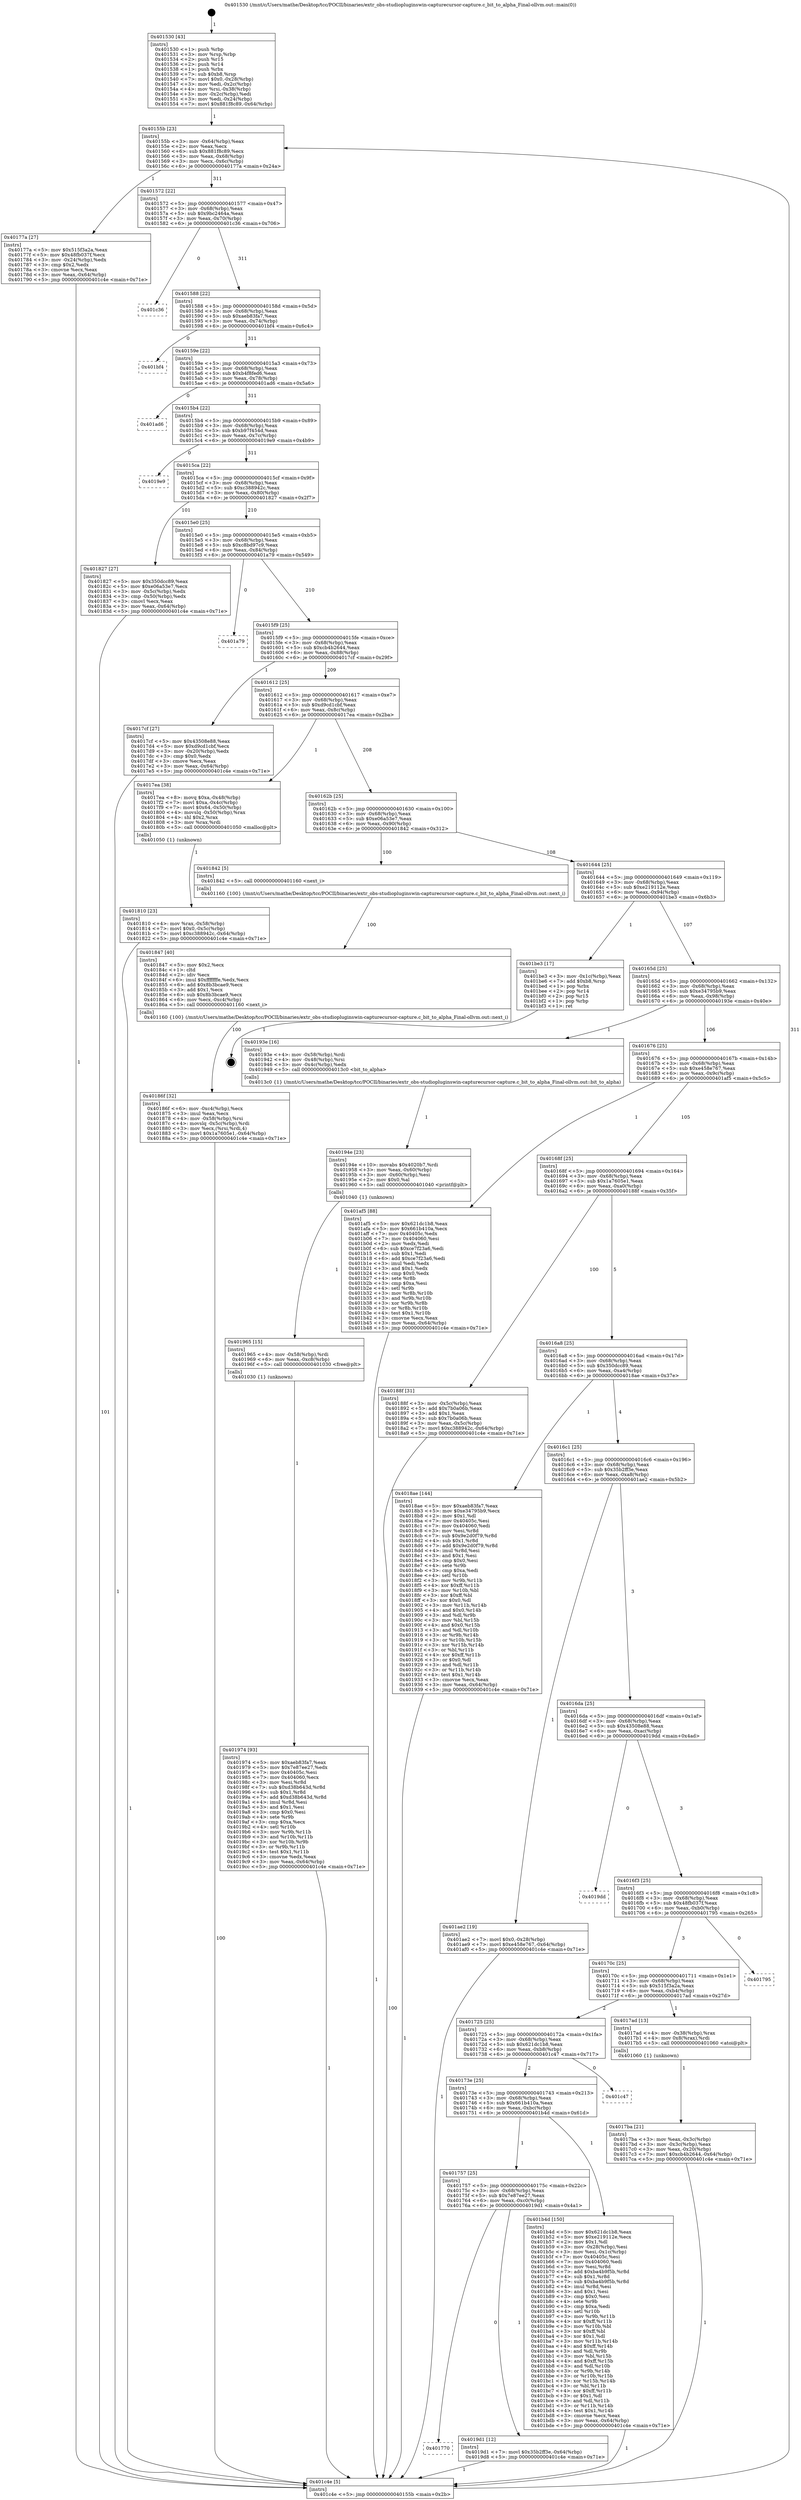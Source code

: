 digraph "0x401530" {
  label = "0x401530 (/mnt/c/Users/mathe/Desktop/tcc/POCII/binaries/extr_obs-studiopluginswin-capturecursor-capture.c_bit_to_alpha_Final-ollvm.out::main(0))"
  labelloc = "t"
  node[shape=record]

  Entry [label="",width=0.3,height=0.3,shape=circle,fillcolor=black,style=filled]
  "0x40155b" [label="{
     0x40155b [23]\l
     | [instrs]\l
     &nbsp;&nbsp;0x40155b \<+3\>: mov -0x64(%rbp),%eax\l
     &nbsp;&nbsp;0x40155e \<+2\>: mov %eax,%ecx\l
     &nbsp;&nbsp;0x401560 \<+6\>: sub $0x881f8c89,%ecx\l
     &nbsp;&nbsp;0x401566 \<+3\>: mov %eax,-0x68(%rbp)\l
     &nbsp;&nbsp;0x401569 \<+3\>: mov %ecx,-0x6c(%rbp)\l
     &nbsp;&nbsp;0x40156c \<+6\>: je 000000000040177a \<main+0x24a\>\l
  }"]
  "0x40177a" [label="{
     0x40177a [27]\l
     | [instrs]\l
     &nbsp;&nbsp;0x40177a \<+5\>: mov $0x515f3a2a,%eax\l
     &nbsp;&nbsp;0x40177f \<+5\>: mov $0x48fb037f,%ecx\l
     &nbsp;&nbsp;0x401784 \<+3\>: mov -0x24(%rbp),%edx\l
     &nbsp;&nbsp;0x401787 \<+3\>: cmp $0x2,%edx\l
     &nbsp;&nbsp;0x40178a \<+3\>: cmovne %ecx,%eax\l
     &nbsp;&nbsp;0x40178d \<+3\>: mov %eax,-0x64(%rbp)\l
     &nbsp;&nbsp;0x401790 \<+5\>: jmp 0000000000401c4e \<main+0x71e\>\l
  }"]
  "0x401572" [label="{
     0x401572 [22]\l
     | [instrs]\l
     &nbsp;&nbsp;0x401572 \<+5\>: jmp 0000000000401577 \<main+0x47\>\l
     &nbsp;&nbsp;0x401577 \<+3\>: mov -0x68(%rbp),%eax\l
     &nbsp;&nbsp;0x40157a \<+5\>: sub $0x9bc2464a,%eax\l
     &nbsp;&nbsp;0x40157f \<+3\>: mov %eax,-0x70(%rbp)\l
     &nbsp;&nbsp;0x401582 \<+6\>: je 0000000000401c36 \<main+0x706\>\l
  }"]
  "0x401c4e" [label="{
     0x401c4e [5]\l
     | [instrs]\l
     &nbsp;&nbsp;0x401c4e \<+5\>: jmp 000000000040155b \<main+0x2b\>\l
  }"]
  "0x401530" [label="{
     0x401530 [43]\l
     | [instrs]\l
     &nbsp;&nbsp;0x401530 \<+1\>: push %rbp\l
     &nbsp;&nbsp;0x401531 \<+3\>: mov %rsp,%rbp\l
     &nbsp;&nbsp;0x401534 \<+2\>: push %r15\l
     &nbsp;&nbsp;0x401536 \<+2\>: push %r14\l
     &nbsp;&nbsp;0x401538 \<+1\>: push %rbx\l
     &nbsp;&nbsp;0x401539 \<+7\>: sub $0xb8,%rsp\l
     &nbsp;&nbsp;0x401540 \<+7\>: movl $0x0,-0x28(%rbp)\l
     &nbsp;&nbsp;0x401547 \<+3\>: mov %edi,-0x2c(%rbp)\l
     &nbsp;&nbsp;0x40154a \<+4\>: mov %rsi,-0x38(%rbp)\l
     &nbsp;&nbsp;0x40154e \<+3\>: mov -0x2c(%rbp),%edi\l
     &nbsp;&nbsp;0x401551 \<+3\>: mov %edi,-0x24(%rbp)\l
     &nbsp;&nbsp;0x401554 \<+7\>: movl $0x881f8c89,-0x64(%rbp)\l
  }"]
  Exit [label="",width=0.3,height=0.3,shape=circle,fillcolor=black,style=filled,peripheries=2]
  "0x401c36" [label="{
     0x401c36\l
  }", style=dashed]
  "0x401588" [label="{
     0x401588 [22]\l
     | [instrs]\l
     &nbsp;&nbsp;0x401588 \<+5\>: jmp 000000000040158d \<main+0x5d\>\l
     &nbsp;&nbsp;0x40158d \<+3\>: mov -0x68(%rbp),%eax\l
     &nbsp;&nbsp;0x401590 \<+5\>: sub $0xaeb83fa7,%eax\l
     &nbsp;&nbsp;0x401595 \<+3\>: mov %eax,-0x74(%rbp)\l
     &nbsp;&nbsp;0x401598 \<+6\>: je 0000000000401bf4 \<main+0x6c4\>\l
  }"]
  "0x401770" [label="{
     0x401770\l
  }", style=dashed]
  "0x401bf4" [label="{
     0x401bf4\l
  }", style=dashed]
  "0x40159e" [label="{
     0x40159e [22]\l
     | [instrs]\l
     &nbsp;&nbsp;0x40159e \<+5\>: jmp 00000000004015a3 \<main+0x73\>\l
     &nbsp;&nbsp;0x4015a3 \<+3\>: mov -0x68(%rbp),%eax\l
     &nbsp;&nbsp;0x4015a6 \<+5\>: sub $0xb4f8fed6,%eax\l
     &nbsp;&nbsp;0x4015ab \<+3\>: mov %eax,-0x78(%rbp)\l
     &nbsp;&nbsp;0x4015ae \<+6\>: je 0000000000401ad6 \<main+0x5a6\>\l
  }"]
  "0x4019d1" [label="{
     0x4019d1 [12]\l
     | [instrs]\l
     &nbsp;&nbsp;0x4019d1 \<+7\>: movl $0x35b2ff3e,-0x64(%rbp)\l
     &nbsp;&nbsp;0x4019d8 \<+5\>: jmp 0000000000401c4e \<main+0x71e\>\l
  }"]
  "0x401ad6" [label="{
     0x401ad6\l
  }", style=dashed]
  "0x4015b4" [label="{
     0x4015b4 [22]\l
     | [instrs]\l
     &nbsp;&nbsp;0x4015b4 \<+5\>: jmp 00000000004015b9 \<main+0x89\>\l
     &nbsp;&nbsp;0x4015b9 \<+3\>: mov -0x68(%rbp),%eax\l
     &nbsp;&nbsp;0x4015bc \<+5\>: sub $0xb97f454d,%eax\l
     &nbsp;&nbsp;0x4015c1 \<+3\>: mov %eax,-0x7c(%rbp)\l
     &nbsp;&nbsp;0x4015c4 \<+6\>: je 00000000004019e9 \<main+0x4b9\>\l
  }"]
  "0x401757" [label="{
     0x401757 [25]\l
     | [instrs]\l
     &nbsp;&nbsp;0x401757 \<+5\>: jmp 000000000040175c \<main+0x22c\>\l
     &nbsp;&nbsp;0x40175c \<+3\>: mov -0x68(%rbp),%eax\l
     &nbsp;&nbsp;0x40175f \<+5\>: sub $0x7e87ee27,%eax\l
     &nbsp;&nbsp;0x401764 \<+6\>: mov %eax,-0xc0(%rbp)\l
     &nbsp;&nbsp;0x40176a \<+6\>: je 00000000004019d1 \<main+0x4a1\>\l
  }"]
  "0x4019e9" [label="{
     0x4019e9\l
  }", style=dashed]
  "0x4015ca" [label="{
     0x4015ca [22]\l
     | [instrs]\l
     &nbsp;&nbsp;0x4015ca \<+5\>: jmp 00000000004015cf \<main+0x9f\>\l
     &nbsp;&nbsp;0x4015cf \<+3\>: mov -0x68(%rbp),%eax\l
     &nbsp;&nbsp;0x4015d2 \<+5\>: sub $0xc388942c,%eax\l
     &nbsp;&nbsp;0x4015d7 \<+3\>: mov %eax,-0x80(%rbp)\l
     &nbsp;&nbsp;0x4015da \<+6\>: je 0000000000401827 \<main+0x2f7\>\l
  }"]
  "0x401b4d" [label="{
     0x401b4d [150]\l
     | [instrs]\l
     &nbsp;&nbsp;0x401b4d \<+5\>: mov $0x621dc1b8,%eax\l
     &nbsp;&nbsp;0x401b52 \<+5\>: mov $0xe219112e,%ecx\l
     &nbsp;&nbsp;0x401b57 \<+2\>: mov $0x1,%dl\l
     &nbsp;&nbsp;0x401b59 \<+3\>: mov -0x28(%rbp),%esi\l
     &nbsp;&nbsp;0x401b5c \<+3\>: mov %esi,-0x1c(%rbp)\l
     &nbsp;&nbsp;0x401b5f \<+7\>: mov 0x40405c,%esi\l
     &nbsp;&nbsp;0x401b66 \<+7\>: mov 0x404060,%edi\l
     &nbsp;&nbsp;0x401b6d \<+3\>: mov %esi,%r8d\l
     &nbsp;&nbsp;0x401b70 \<+7\>: add $0xba4b9f5b,%r8d\l
     &nbsp;&nbsp;0x401b77 \<+4\>: sub $0x1,%r8d\l
     &nbsp;&nbsp;0x401b7b \<+7\>: sub $0xba4b9f5b,%r8d\l
     &nbsp;&nbsp;0x401b82 \<+4\>: imul %r8d,%esi\l
     &nbsp;&nbsp;0x401b86 \<+3\>: and $0x1,%esi\l
     &nbsp;&nbsp;0x401b89 \<+3\>: cmp $0x0,%esi\l
     &nbsp;&nbsp;0x401b8c \<+4\>: sete %r9b\l
     &nbsp;&nbsp;0x401b90 \<+3\>: cmp $0xa,%edi\l
     &nbsp;&nbsp;0x401b93 \<+4\>: setl %r10b\l
     &nbsp;&nbsp;0x401b97 \<+3\>: mov %r9b,%r11b\l
     &nbsp;&nbsp;0x401b9a \<+4\>: xor $0xff,%r11b\l
     &nbsp;&nbsp;0x401b9e \<+3\>: mov %r10b,%bl\l
     &nbsp;&nbsp;0x401ba1 \<+3\>: xor $0xff,%bl\l
     &nbsp;&nbsp;0x401ba4 \<+3\>: xor $0x1,%dl\l
     &nbsp;&nbsp;0x401ba7 \<+3\>: mov %r11b,%r14b\l
     &nbsp;&nbsp;0x401baa \<+4\>: and $0xff,%r14b\l
     &nbsp;&nbsp;0x401bae \<+3\>: and %dl,%r9b\l
     &nbsp;&nbsp;0x401bb1 \<+3\>: mov %bl,%r15b\l
     &nbsp;&nbsp;0x401bb4 \<+4\>: and $0xff,%r15b\l
     &nbsp;&nbsp;0x401bb8 \<+3\>: and %dl,%r10b\l
     &nbsp;&nbsp;0x401bbb \<+3\>: or %r9b,%r14b\l
     &nbsp;&nbsp;0x401bbe \<+3\>: or %r10b,%r15b\l
     &nbsp;&nbsp;0x401bc1 \<+3\>: xor %r15b,%r14b\l
     &nbsp;&nbsp;0x401bc4 \<+3\>: or %bl,%r11b\l
     &nbsp;&nbsp;0x401bc7 \<+4\>: xor $0xff,%r11b\l
     &nbsp;&nbsp;0x401bcb \<+3\>: or $0x1,%dl\l
     &nbsp;&nbsp;0x401bce \<+3\>: and %dl,%r11b\l
     &nbsp;&nbsp;0x401bd1 \<+3\>: or %r11b,%r14b\l
     &nbsp;&nbsp;0x401bd4 \<+4\>: test $0x1,%r14b\l
     &nbsp;&nbsp;0x401bd8 \<+3\>: cmovne %ecx,%eax\l
     &nbsp;&nbsp;0x401bdb \<+3\>: mov %eax,-0x64(%rbp)\l
     &nbsp;&nbsp;0x401bde \<+5\>: jmp 0000000000401c4e \<main+0x71e\>\l
  }"]
  "0x401827" [label="{
     0x401827 [27]\l
     | [instrs]\l
     &nbsp;&nbsp;0x401827 \<+5\>: mov $0x350dcc89,%eax\l
     &nbsp;&nbsp;0x40182c \<+5\>: mov $0xe06a53e7,%ecx\l
     &nbsp;&nbsp;0x401831 \<+3\>: mov -0x5c(%rbp),%edx\l
     &nbsp;&nbsp;0x401834 \<+3\>: cmp -0x50(%rbp),%edx\l
     &nbsp;&nbsp;0x401837 \<+3\>: cmovl %ecx,%eax\l
     &nbsp;&nbsp;0x40183a \<+3\>: mov %eax,-0x64(%rbp)\l
     &nbsp;&nbsp;0x40183d \<+5\>: jmp 0000000000401c4e \<main+0x71e\>\l
  }"]
  "0x4015e0" [label="{
     0x4015e0 [25]\l
     | [instrs]\l
     &nbsp;&nbsp;0x4015e0 \<+5\>: jmp 00000000004015e5 \<main+0xb5\>\l
     &nbsp;&nbsp;0x4015e5 \<+3\>: mov -0x68(%rbp),%eax\l
     &nbsp;&nbsp;0x4015e8 \<+5\>: sub $0xc8bd97c9,%eax\l
     &nbsp;&nbsp;0x4015ed \<+6\>: mov %eax,-0x84(%rbp)\l
     &nbsp;&nbsp;0x4015f3 \<+6\>: je 0000000000401a79 \<main+0x549\>\l
  }"]
  "0x40173e" [label="{
     0x40173e [25]\l
     | [instrs]\l
     &nbsp;&nbsp;0x40173e \<+5\>: jmp 0000000000401743 \<main+0x213\>\l
     &nbsp;&nbsp;0x401743 \<+3\>: mov -0x68(%rbp),%eax\l
     &nbsp;&nbsp;0x401746 \<+5\>: sub $0x661b410a,%eax\l
     &nbsp;&nbsp;0x40174b \<+6\>: mov %eax,-0xbc(%rbp)\l
     &nbsp;&nbsp;0x401751 \<+6\>: je 0000000000401b4d \<main+0x61d\>\l
  }"]
  "0x401a79" [label="{
     0x401a79\l
  }", style=dashed]
  "0x4015f9" [label="{
     0x4015f9 [25]\l
     | [instrs]\l
     &nbsp;&nbsp;0x4015f9 \<+5\>: jmp 00000000004015fe \<main+0xce\>\l
     &nbsp;&nbsp;0x4015fe \<+3\>: mov -0x68(%rbp),%eax\l
     &nbsp;&nbsp;0x401601 \<+5\>: sub $0xcb4b2644,%eax\l
     &nbsp;&nbsp;0x401606 \<+6\>: mov %eax,-0x88(%rbp)\l
     &nbsp;&nbsp;0x40160c \<+6\>: je 00000000004017cf \<main+0x29f\>\l
  }"]
  "0x401c47" [label="{
     0x401c47\l
  }", style=dashed]
  "0x4017cf" [label="{
     0x4017cf [27]\l
     | [instrs]\l
     &nbsp;&nbsp;0x4017cf \<+5\>: mov $0x43508e88,%eax\l
     &nbsp;&nbsp;0x4017d4 \<+5\>: mov $0xd9cd1cbf,%ecx\l
     &nbsp;&nbsp;0x4017d9 \<+3\>: mov -0x20(%rbp),%edx\l
     &nbsp;&nbsp;0x4017dc \<+3\>: cmp $0x0,%edx\l
     &nbsp;&nbsp;0x4017df \<+3\>: cmove %ecx,%eax\l
     &nbsp;&nbsp;0x4017e2 \<+3\>: mov %eax,-0x64(%rbp)\l
     &nbsp;&nbsp;0x4017e5 \<+5\>: jmp 0000000000401c4e \<main+0x71e\>\l
  }"]
  "0x401612" [label="{
     0x401612 [25]\l
     | [instrs]\l
     &nbsp;&nbsp;0x401612 \<+5\>: jmp 0000000000401617 \<main+0xe7\>\l
     &nbsp;&nbsp;0x401617 \<+3\>: mov -0x68(%rbp),%eax\l
     &nbsp;&nbsp;0x40161a \<+5\>: sub $0xd9cd1cbf,%eax\l
     &nbsp;&nbsp;0x40161f \<+6\>: mov %eax,-0x8c(%rbp)\l
     &nbsp;&nbsp;0x401625 \<+6\>: je 00000000004017ea \<main+0x2ba\>\l
  }"]
  "0x401974" [label="{
     0x401974 [93]\l
     | [instrs]\l
     &nbsp;&nbsp;0x401974 \<+5\>: mov $0xaeb83fa7,%eax\l
     &nbsp;&nbsp;0x401979 \<+5\>: mov $0x7e87ee27,%edx\l
     &nbsp;&nbsp;0x40197e \<+7\>: mov 0x40405c,%esi\l
     &nbsp;&nbsp;0x401985 \<+7\>: mov 0x404060,%ecx\l
     &nbsp;&nbsp;0x40198c \<+3\>: mov %esi,%r8d\l
     &nbsp;&nbsp;0x40198f \<+7\>: sub $0xd38b643d,%r8d\l
     &nbsp;&nbsp;0x401996 \<+4\>: sub $0x1,%r8d\l
     &nbsp;&nbsp;0x40199a \<+7\>: add $0xd38b643d,%r8d\l
     &nbsp;&nbsp;0x4019a1 \<+4\>: imul %r8d,%esi\l
     &nbsp;&nbsp;0x4019a5 \<+3\>: and $0x1,%esi\l
     &nbsp;&nbsp;0x4019a8 \<+3\>: cmp $0x0,%esi\l
     &nbsp;&nbsp;0x4019ab \<+4\>: sete %r9b\l
     &nbsp;&nbsp;0x4019af \<+3\>: cmp $0xa,%ecx\l
     &nbsp;&nbsp;0x4019b2 \<+4\>: setl %r10b\l
     &nbsp;&nbsp;0x4019b6 \<+3\>: mov %r9b,%r11b\l
     &nbsp;&nbsp;0x4019b9 \<+3\>: and %r10b,%r11b\l
     &nbsp;&nbsp;0x4019bc \<+3\>: xor %r10b,%r9b\l
     &nbsp;&nbsp;0x4019bf \<+3\>: or %r9b,%r11b\l
     &nbsp;&nbsp;0x4019c2 \<+4\>: test $0x1,%r11b\l
     &nbsp;&nbsp;0x4019c6 \<+3\>: cmovne %edx,%eax\l
     &nbsp;&nbsp;0x4019c9 \<+3\>: mov %eax,-0x64(%rbp)\l
     &nbsp;&nbsp;0x4019cc \<+5\>: jmp 0000000000401c4e \<main+0x71e\>\l
  }"]
  "0x4017ea" [label="{
     0x4017ea [38]\l
     | [instrs]\l
     &nbsp;&nbsp;0x4017ea \<+8\>: movq $0xa,-0x48(%rbp)\l
     &nbsp;&nbsp;0x4017f2 \<+7\>: movl $0xa,-0x4c(%rbp)\l
     &nbsp;&nbsp;0x4017f9 \<+7\>: movl $0x64,-0x50(%rbp)\l
     &nbsp;&nbsp;0x401800 \<+4\>: movslq -0x50(%rbp),%rax\l
     &nbsp;&nbsp;0x401804 \<+4\>: shl $0x2,%rax\l
     &nbsp;&nbsp;0x401808 \<+3\>: mov %rax,%rdi\l
     &nbsp;&nbsp;0x40180b \<+5\>: call 0000000000401050 \<malloc@plt\>\l
     | [calls]\l
     &nbsp;&nbsp;0x401050 \{1\} (unknown)\l
  }"]
  "0x40162b" [label="{
     0x40162b [25]\l
     | [instrs]\l
     &nbsp;&nbsp;0x40162b \<+5\>: jmp 0000000000401630 \<main+0x100\>\l
     &nbsp;&nbsp;0x401630 \<+3\>: mov -0x68(%rbp),%eax\l
     &nbsp;&nbsp;0x401633 \<+5\>: sub $0xe06a53e7,%eax\l
     &nbsp;&nbsp;0x401638 \<+6\>: mov %eax,-0x90(%rbp)\l
     &nbsp;&nbsp;0x40163e \<+6\>: je 0000000000401842 \<main+0x312\>\l
  }"]
  "0x401965" [label="{
     0x401965 [15]\l
     | [instrs]\l
     &nbsp;&nbsp;0x401965 \<+4\>: mov -0x58(%rbp),%rdi\l
     &nbsp;&nbsp;0x401969 \<+6\>: mov %eax,-0xc8(%rbp)\l
     &nbsp;&nbsp;0x40196f \<+5\>: call 0000000000401030 \<free@plt\>\l
     | [calls]\l
     &nbsp;&nbsp;0x401030 \{1\} (unknown)\l
  }"]
  "0x401842" [label="{
     0x401842 [5]\l
     | [instrs]\l
     &nbsp;&nbsp;0x401842 \<+5\>: call 0000000000401160 \<next_i\>\l
     | [calls]\l
     &nbsp;&nbsp;0x401160 \{100\} (/mnt/c/Users/mathe/Desktop/tcc/POCII/binaries/extr_obs-studiopluginswin-capturecursor-capture.c_bit_to_alpha_Final-ollvm.out::next_i)\l
  }"]
  "0x401644" [label="{
     0x401644 [25]\l
     | [instrs]\l
     &nbsp;&nbsp;0x401644 \<+5\>: jmp 0000000000401649 \<main+0x119\>\l
     &nbsp;&nbsp;0x401649 \<+3\>: mov -0x68(%rbp),%eax\l
     &nbsp;&nbsp;0x40164c \<+5\>: sub $0xe219112e,%eax\l
     &nbsp;&nbsp;0x401651 \<+6\>: mov %eax,-0x94(%rbp)\l
     &nbsp;&nbsp;0x401657 \<+6\>: je 0000000000401be3 \<main+0x6b3\>\l
  }"]
  "0x40194e" [label="{
     0x40194e [23]\l
     | [instrs]\l
     &nbsp;&nbsp;0x40194e \<+10\>: movabs $0x4020b7,%rdi\l
     &nbsp;&nbsp;0x401958 \<+3\>: mov %eax,-0x60(%rbp)\l
     &nbsp;&nbsp;0x40195b \<+3\>: mov -0x60(%rbp),%esi\l
     &nbsp;&nbsp;0x40195e \<+2\>: mov $0x0,%al\l
     &nbsp;&nbsp;0x401960 \<+5\>: call 0000000000401040 \<printf@plt\>\l
     | [calls]\l
     &nbsp;&nbsp;0x401040 \{1\} (unknown)\l
  }"]
  "0x401be3" [label="{
     0x401be3 [17]\l
     | [instrs]\l
     &nbsp;&nbsp;0x401be3 \<+3\>: mov -0x1c(%rbp),%eax\l
     &nbsp;&nbsp;0x401be6 \<+7\>: add $0xb8,%rsp\l
     &nbsp;&nbsp;0x401bed \<+1\>: pop %rbx\l
     &nbsp;&nbsp;0x401bee \<+2\>: pop %r14\l
     &nbsp;&nbsp;0x401bf0 \<+2\>: pop %r15\l
     &nbsp;&nbsp;0x401bf2 \<+1\>: pop %rbp\l
     &nbsp;&nbsp;0x401bf3 \<+1\>: ret\l
  }"]
  "0x40165d" [label="{
     0x40165d [25]\l
     | [instrs]\l
     &nbsp;&nbsp;0x40165d \<+5\>: jmp 0000000000401662 \<main+0x132\>\l
     &nbsp;&nbsp;0x401662 \<+3\>: mov -0x68(%rbp),%eax\l
     &nbsp;&nbsp;0x401665 \<+5\>: sub $0xe34795b9,%eax\l
     &nbsp;&nbsp;0x40166a \<+6\>: mov %eax,-0x98(%rbp)\l
     &nbsp;&nbsp;0x401670 \<+6\>: je 000000000040193e \<main+0x40e\>\l
  }"]
  "0x40186f" [label="{
     0x40186f [32]\l
     | [instrs]\l
     &nbsp;&nbsp;0x40186f \<+6\>: mov -0xc4(%rbp),%ecx\l
     &nbsp;&nbsp;0x401875 \<+3\>: imul %eax,%ecx\l
     &nbsp;&nbsp;0x401878 \<+4\>: mov -0x58(%rbp),%rsi\l
     &nbsp;&nbsp;0x40187c \<+4\>: movslq -0x5c(%rbp),%rdi\l
     &nbsp;&nbsp;0x401880 \<+3\>: mov %ecx,(%rsi,%rdi,4)\l
     &nbsp;&nbsp;0x401883 \<+7\>: movl $0x1a7605e1,-0x64(%rbp)\l
     &nbsp;&nbsp;0x40188a \<+5\>: jmp 0000000000401c4e \<main+0x71e\>\l
  }"]
  "0x40193e" [label="{
     0x40193e [16]\l
     | [instrs]\l
     &nbsp;&nbsp;0x40193e \<+4\>: mov -0x58(%rbp),%rdi\l
     &nbsp;&nbsp;0x401942 \<+4\>: mov -0x48(%rbp),%rsi\l
     &nbsp;&nbsp;0x401946 \<+3\>: mov -0x4c(%rbp),%edx\l
     &nbsp;&nbsp;0x401949 \<+5\>: call 00000000004013c0 \<bit_to_alpha\>\l
     | [calls]\l
     &nbsp;&nbsp;0x4013c0 \{1\} (/mnt/c/Users/mathe/Desktop/tcc/POCII/binaries/extr_obs-studiopluginswin-capturecursor-capture.c_bit_to_alpha_Final-ollvm.out::bit_to_alpha)\l
  }"]
  "0x401676" [label="{
     0x401676 [25]\l
     | [instrs]\l
     &nbsp;&nbsp;0x401676 \<+5\>: jmp 000000000040167b \<main+0x14b\>\l
     &nbsp;&nbsp;0x40167b \<+3\>: mov -0x68(%rbp),%eax\l
     &nbsp;&nbsp;0x40167e \<+5\>: sub $0xe458e767,%eax\l
     &nbsp;&nbsp;0x401683 \<+6\>: mov %eax,-0x9c(%rbp)\l
     &nbsp;&nbsp;0x401689 \<+6\>: je 0000000000401af5 \<main+0x5c5\>\l
  }"]
  "0x401847" [label="{
     0x401847 [40]\l
     | [instrs]\l
     &nbsp;&nbsp;0x401847 \<+5\>: mov $0x2,%ecx\l
     &nbsp;&nbsp;0x40184c \<+1\>: cltd\l
     &nbsp;&nbsp;0x40184d \<+2\>: idiv %ecx\l
     &nbsp;&nbsp;0x40184f \<+6\>: imul $0xfffffffe,%edx,%ecx\l
     &nbsp;&nbsp;0x401855 \<+6\>: add $0x8b3bcae9,%ecx\l
     &nbsp;&nbsp;0x40185b \<+3\>: add $0x1,%ecx\l
     &nbsp;&nbsp;0x40185e \<+6\>: sub $0x8b3bcae9,%ecx\l
     &nbsp;&nbsp;0x401864 \<+6\>: mov %ecx,-0xc4(%rbp)\l
     &nbsp;&nbsp;0x40186a \<+5\>: call 0000000000401160 \<next_i\>\l
     | [calls]\l
     &nbsp;&nbsp;0x401160 \{100\} (/mnt/c/Users/mathe/Desktop/tcc/POCII/binaries/extr_obs-studiopluginswin-capturecursor-capture.c_bit_to_alpha_Final-ollvm.out::next_i)\l
  }"]
  "0x401af5" [label="{
     0x401af5 [88]\l
     | [instrs]\l
     &nbsp;&nbsp;0x401af5 \<+5\>: mov $0x621dc1b8,%eax\l
     &nbsp;&nbsp;0x401afa \<+5\>: mov $0x661b410a,%ecx\l
     &nbsp;&nbsp;0x401aff \<+7\>: mov 0x40405c,%edx\l
     &nbsp;&nbsp;0x401b06 \<+7\>: mov 0x404060,%esi\l
     &nbsp;&nbsp;0x401b0d \<+2\>: mov %edx,%edi\l
     &nbsp;&nbsp;0x401b0f \<+6\>: sub $0xce7f23a6,%edi\l
     &nbsp;&nbsp;0x401b15 \<+3\>: sub $0x1,%edi\l
     &nbsp;&nbsp;0x401b18 \<+6\>: add $0xce7f23a6,%edi\l
     &nbsp;&nbsp;0x401b1e \<+3\>: imul %edi,%edx\l
     &nbsp;&nbsp;0x401b21 \<+3\>: and $0x1,%edx\l
     &nbsp;&nbsp;0x401b24 \<+3\>: cmp $0x0,%edx\l
     &nbsp;&nbsp;0x401b27 \<+4\>: sete %r8b\l
     &nbsp;&nbsp;0x401b2b \<+3\>: cmp $0xa,%esi\l
     &nbsp;&nbsp;0x401b2e \<+4\>: setl %r9b\l
     &nbsp;&nbsp;0x401b32 \<+3\>: mov %r8b,%r10b\l
     &nbsp;&nbsp;0x401b35 \<+3\>: and %r9b,%r10b\l
     &nbsp;&nbsp;0x401b38 \<+3\>: xor %r9b,%r8b\l
     &nbsp;&nbsp;0x401b3b \<+3\>: or %r8b,%r10b\l
     &nbsp;&nbsp;0x401b3e \<+4\>: test $0x1,%r10b\l
     &nbsp;&nbsp;0x401b42 \<+3\>: cmovne %ecx,%eax\l
     &nbsp;&nbsp;0x401b45 \<+3\>: mov %eax,-0x64(%rbp)\l
     &nbsp;&nbsp;0x401b48 \<+5\>: jmp 0000000000401c4e \<main+0x71e\>\l
  }"]
  "0x40168f" [label="{
     0x40168f [25]\l
     | [instrs]\l
     &nbsp;&nbsp;0x40168f \<+5\>: jmp 0000000000401694 \<main+0x164\>\l
     &nbsp;&nbsp;0x401694 \<+3\>: mov -0x68(%rbp),%eax\l
     &nbsp;&nbsp;0x401697 \<+5\>: sub $0x1a7605e1,%eax\l
     &nbsp;&nbsp;0x40169c \<+6\>: mov %eax,-0xa0(%rbp)\l
     &nbsp;&nbsp;0x4016a2 \<+6\>: je 000000000040188f \<main+0x35f\>\l
  }"]
  "0x401810" [label="{
     0x401810 [23]\l
     | [instrs]\l
     &nbsp;&nbsp;0x401810 \<+4\>: mov %rax,-0x58(%rbp)\l
     &nbsp;&nbsp;0x401814 \<+7\>: movl $0x0,-0x5c(%rbp)\l
     &nbsp;&nbsp;0x40181b \<+7\>: movl $0xc388942c,-0x64(%rbp)\l
     &nbsp;&nbsp;0x401822 \<+5\>: jmp 0000000000401c4e \<main+0x71e\>\l
  }"]
  "0x40188f" [label="{
     0x40188f [31]\l
     | [instrs]\l
     &nbsp;&nbsp;0x40188f \<+3\>: mov -0x5c(%rbp),%eax\l
     &nbsp;&nbsp;0x401892 \<+5\>: add $0x7b0a06b,%eax\l
     &nbsp;&nbsp;0x401897 \<+3\>: add $0x1,%eax\l
     &nbsp;&nbsp;0x40189a \<+5\>: sub $0x7b0a06b,%eax\l
     &nbsp;&nbsp;0x40189f \<+3\>: mov %eax,-0x5c(%rbp)\l
     &nbsp;&nbsp;0x4018a2 \<+7\>: movl $0xc388942c,-0x64(%rbp)\l
     &nbsp;&nbsp;0x4018a9 \<+5\>: jmp 0000000000401c4e \<main+0x71e\>\l
  }"]
  "0x4016a8" [label="{
     0x4016a8 [25]\l
     | [instrs]\l
     &nbsp;&nbsp;0x4016a8 \<+5\>: jmp 00000000004016ad \<main+0x17d\>\l
     &nbsp;&nbsp;0x4016ad \<+3\>: mov -0x68(%rbp),%eax\l
     &nbsp;&nbsp;0x4016b0 \<+5\>: sub $0x350dcc89,%eax\l
     &nbsp;&nbsp;0x4016b5 \<+6\>: mov %eax,-0xa4(%rbp)\l
     &nbsp;&nbsp;0x4016bb \<+6\>: je 00000000004018ae \<main+0x37e\>\l
  }"]
  "0x4017ba" [label="{
     0x4017ba [21]\l
     | [instrs]\l
     &nbsp;&nbsp;0x4017ba \<+3\>: mov %eax,-0x3c(%rbp)\l
     &nbsp;&nbsp;0x4017bd \<+3\>: mov -0x3c(%rbp),%eax\l
     &nbsp;&nbsp;0x4017c0 \<+3\>: mov %eax,-0x20(%rbp)\l
     &nbsp;&nbsp;0x4017c3 \<+7\>: movl $0xcb4b2644,-0x64(%rbp)\l
     &nbsp;&nbsp;0x4017ca \<+5\>: jmp 0000000000401c4e \<main+0x71e\>\l
  }"]
  "0x4018ae" [label="{
     0x4018ae [144]\l
     | [instrs]\l
     &nbsp;&nbsp;0x4018ae \<+5\>: mov $0xaeb83fa7,%eax\l
     &nbsp;&nbsp;0x4018b3 \<+5\>: mov $0xe34795b9,%ecx\l
     &nbsp;&nbsp;0x4018b8 \<+2\>: mov $0x1,%dl\l
     &nbsp;&nbsp;0x4018ba \<+7\>: mov 0x40405c,%esi\l
     &nbsp;&nbsp;0x4018c1 \<+7\>: mov 0x404060,%edi\l
     &nbsp;&nbsp;0x4018c8 \<+3\>: mov %esi,%r8d\l
     &nbsp;&nbsp;0x4018cb \<+7\>: sub $0x9e2d0f79,%r8d\l
     &nbsp;&nbsp;0x4018d2 \<+4\>: sub $0x1,%r8d\l
     &nbsp;&nbsp;0x4018d6 \<+7\>: add $0x9e2d0f79,%r8d\l
     &nbsp;&nbsp;0x4018dd \<+4\>: imul %r8d,%esi\l
     &nbsp;&nbsp;0x4018e1 \<+3\>: and $0x1,%esi\l
     &nbsp;&nbsp;0x4018e4 \<+3\>: cmp $0x0,%esi\l
     &nbsp;&nbsp;0x4018e7 \<+4\>: sete %r9b\l
     &nbsp;&nbsp;0x4018eb \<+3\>: cmp $0xa,%edi\l
     &nbsp;&nbsp;0x4018ee \<+4\>: setl %r10b\l
     &nbsp;&nbsp;0x4018f2 \<+3\>: mov %r9b,%r11b\l
     &nbsp;&nbsp;0x4018f5 \<+4\>: xor $0xff,%r11b\l
     &nbsp;&nbsp;0x4018f9 \<+3\>: mov %r10b,%bl\l
     &nbsp;&nbsp;0x4018fc \<+3\>: xor $0xff,%bl\l
     &nbsp;&nbsp;0x4018ff \<+3\>: xor $0x0,%dl\l
     &nbsp;&nbsp;0x401902 \<+3\>: mov %r11b,%r14b\l
     &nbsp;&nbsp;0x401905 \<+4\>: and $0x0,%r14b\l
     &nbsp;&nbsp;0x401909 \<+3\>: and %dl,%r9b\l
     &nbsp;&nbsp;0x40190c \<+3\>: mov %bl,%r15b\l
     &nbsp;&nbsp;0x40190f \<+4\>: and $0x0,%r15b\l
     &nbsp;&nbsp;0x401913 \<+3\>: and %dl,%r10b\l
     &nbsp;&nbsp;0x401916 \<+3\>: or %r9b,%r14b\l
     &nbsp;&nbsp;0x401919 \<+3\>: or %r10b,%r15b\l
     &nbsp;&nbsp;0x40191c \<+3\>: xor %r15b,%r14b\l
     &nbsp;&nbsp;0x40191f \<+3\>: or %bl,%r11b\l
     &nbsp;&nbsp;0x401922 \<+4\>: xor $0xff,%r11b\l
     &nbsp;&nbsp;0x401926 \<+3\>: or $0x0,%dl\l
     &nbsp;&nbsp;0x401929 \<+3\>: and %dl,%r11b\l
     &nbsp;&nbsp;0x40192c \<+3\>: or %r11b,%r14b\l
     &nbsp;&nbsp;0x40192f \<+4\>: test $0x1,%r14b\l
     &nbsp;&nbsp;0x401933 \<+3\>: cmovne %ecx,%eax\l
     &nbsp;&nbsp;0x401936 \<+3\>: mov %eax,-0x64(%rbp)\l
     &nbsp;&nbsp;0x401939 \<+5\>: jmp 0000000000401c4e \<main+0x71e\>\l
  }"]
  "0x4016c1" [label="{
     0x4016c1 [25]\l
     | [instrs]\l
     &nbsp;&nbsp;0x4016c1 \<+5\>: jmp 00000000004016c6 \<main+0x196\>\l
     &nbsp;&nbsp;0x4016c6 \<+3\>: mov -0x68(%rbp),%eax\l
     &nbsp;&nbsp;0x4016c9 \<+5\>: sub $0x35b2ff3e,%eax\l
     &nbsp;&nbsp;0x4016ce \<+6\>: mov %eax,-0xa8(%rbp)\l
     &nbsp;&nbsp;0x4016d4 \<+6\>: je 0000000000401ae2 \<main+0x5b2\>\l
  }"]
  "0x401725" [label="{
     0x401725 [25]\l
     | [instrs]\l
     &nbsp;&nbsp;0x401725 \<+5\>: jmp 000000000040172a \<main+0x1fa\>\l
     &nbsp;&nbsp;0x40172a \<+3\>: mov -0x68(%rbp),%eax\l
     &nbsp;&nbsp;0x40172d \<+5\>: sub $0x621dc1b8,%eax\l
     &nbsp;&nbsp;0x401732 \<+6\>: mov %eax,-0xb8(%rbp)\l
     &nbsp;&nbsp;0x401738 \<+6\>: je 0000000000401c47 \<main+0x717\>\l
  }"]
  "0x401ae2" [label="{
     0x401ae2 [19]\l
     | [instrs]\l
     &nbsp;&nbsp;0x401ae2 \<+7\>: movl $0x0,-0x28(%rbp)\l
     &nbsp;&nbsp;0x401ae9 \<+7\>: movl $0xe458e767,-0x64(%rbp)\l
     &nbsp;&nbsp;0x401af0 \<+5\>: jmp 0000000000401c4e \<main+0x71e\>\l
  }"]
  "0x4016da" [label="{
     0x4016da [25]\l
     | [instrs]\l
     &nbsp;&nbsp;0x4016da \<+5\>: jmp 00000000004016df \<main+0x1af\>\l
     &nbsp;&nbsp;0x4016df \<+3\>: mov -0x68(%rbp),%eax\l
     &nbsp;&nbsp;0x4016e2 \<+5\>: sub $0x43508e88,%eax\l
     &nbsp;&nbsp;0x4016e7 \<+6\>: mov %eax,-0xac(%rbp)\l
     &nbsp;&nbsp;0x4016ed \<+6\>: je 00000000004019dd \<main+0x4ad\>\l
  }"]
  "0x4017ad" [label="{
     0x4017ad [13]\l
     | [instrs]\l
     &nbsp;&nbsp;0x4017ad \<+4\>: mov -0x38(%rbp),%rax\l
     &nbsp;&nbsp;0x4017b1 \<+4\>: mov 0x8(%rax),%rdi\l
     &nbsp;&nbsp;0x4017b5 \<+5\>: call 0000000000401060 \<atoi@plt\>\l
     | [calls]\l
     &nbsp;&nbsp;0x401060 \{1\} (unknown)\l
  }"]
  "0x4019dd" [label="{
     0x4019dd\l
  }", style=dashed]
  "0x4016f3" [label="{
     0x4016f3 [25]\l
     | [instrs]\l
     &nbsp;&nbsp;0x4016f3 \<+5\>: jmp 00000000004016f8 \<main+0x1c8\>\l
     &nbsp;&nbsp;0x4016f8 \<+3\>: mov -0x68(%rbp),%eax\l
     &nbsp;&nbsp;0x4016fb \<+5\>: sub $0x48fb037f,%eax\l
     &nbsp;&nbsp;0x401700 \<+6\>: mov %eax,-0xb0(%rbp)\l
     &nbsp;&nbsp;0x401706 \<+6\>: je 0000000000401795 \<main+0x265\>\l
  }"]
  "0x40170c" [label="{
     0x40170c [25]\l
     | [instrs]\l
     &nbsp;&nbsp;0x40170c \<+5\>: jmp 0000000000401711 \<main+0x1e1\>\l
     &nbsp;&nbsp;0x401711 \<+3\>: mov -0x68(%rbp),%eax\l
     &nbsp;&nbsp;0x401714 \<+5\>: sub $0x515f3a2a,%eax\l
     &nbsp;&nbsp;0x401719 \<+6\>: mov %eax,-0xb4(%rbp)\l
     &nbsp;&nbsp;0x40171f \<+6\>: je 00000000004017ad \<main+0x27d\>\l
  }"]
  "0x401795" [label="{
     0x401795\l
  }", style=dashed]
  Entry -> "0x401530" [label=" 1"]
  "0x40155b" -> "0x40177a" [label=" 1"]
  "0x40155b" -> "0x401572" [label=" 311"]
  "0x40177a" -> "0x401c4e" [label=" 1"]
  "0x401530" -> "0x40155b" [label=" 1"]
  "0x401c4e" -> "0x40155b" [label=" 311"]
  "0x401be3" -> Exit [label=" 1"]
  "0x401572" -> "0x401c36" [label=" 0"]
  "0x401572" -> "0x401588" [label=" 311"]
  "0x401b4d" -> "0x401c4e" [label=" 1"]
  "0x401588" -> "0x401bf4" [label=" 0"]
  "0x401588" -> "0x40159e" [label=" 311"]
  "0x401af5" -> "0x401c4e" [label=" 1"]
  "0x40159e" -> "0x401ad6" [label=" 0"]
  "0x40159e" -> "0x4015b4" [label=" 311"]
  "0x401ae2" -> "0x401c4e" [label=" 1"]
  "0x4015b4" -> "0x4019e9" [label=" 0"]
  "0x4015b4" -> "0x4015ca" [label=" 311"]
  "0x401757" -> "0x401770" [label=" 0"]
  "0x4015ca" -> "0x401827" [label=" 101"]
  "0x4015ca" -> "0x4015e0" [label=" 210"]
  "0x401757" -> "0x4019d1" [label=" 1"]
  "0x4015e0" -> "0x401a79" [label=" 0"]
  "0x4015e0" -> "0x4015f9" [label=" 210"]
  "0x40173e" -> "0x401757" [label=" 1"]
  "0x4015f9" -> "0x4017cf" [label=" 1"]
  "0x4015f9" -> "0x401612" [label=" 209"]
  "0x40173e" -> "0x401b4d" [label=" 1"]
  "0x401612" -> "0x4017ea" [label=" 1"]
  "0x401612" -> "0x40162b" [label=" 208"]
  "0x401725" -> "0x40173e" [label=" 2"]
  "0x40162b" -> "0x401842" [label=" 100"]
  "0x40162b" -> "0x401644" [label=" 108"]
  "0x401725" -> "0x401c47" [label=" 0"]
  "0x401644" -> "0x401be3" [label=" 1"]
  "0x401644" -> "0x40165d" [label=" 107"]
  "0x4019d1" -> "0x401c4e" [label=" 1"]
  "0x40165d" -> "0x40193e" [label=" 1"]
  "0x40165d" -> "0x401676" [label=" 106"]
  "0x401974" -> "0x401c4e" [label=" 1"]
  "0x401676" -> "0x401af5" [label=" 1"]
  "0x401676" -> "0x40168f" [label=" 105"]
  "0x401965" -> "0x401974" [label=" 1"]
  "0x40168f" -> "0x40188f" [label=" 100"]
  "0x40168f" -> "0x4016a8" [label=" 5"]
  "0x40194e" -> "0x401965" [label=" 1"]
  "0x4016a8" -> "0x4018ae" [label=" 1"]
  "0x4016a8" -> "0x4016c1" [label=" 4"]
  "0x40193e" -> "0x40194e" [label=" 1"]
  "0x4016c1" -> "0x401ae2" [label=" 1"]
  "0x4016c1" -> "0x4016da" [label=" 3"]
  "0x4018ae" -> "0x401c4e" [label=" 1"]
  "0x4016da" -> "0x4019dd" [label=" 0"]
  "0x4016da" -> "0x4016f3" [label=" 3"]
  "0x40188f" -> "0x401c4e" [label=" 100"]
  "0x4016f3" -> "0x401795" [label=" 0"]
  "0x4016f3" -> "0x40170c" [label=" 3"]
  "0x40186f" -> "0x401c4e" [label=" 100"]
  "0x40170c" -> "0x4017ad" [label=" 1"]
  "0x40170c" -> "0x401725" [label=" 2"]
  "0x4017ad" -> "0x4017ba" [label=" 1"]
  "0x4017ba" -> "0x401c4e" [label=" 1"]
  "0x4017cf" -> "0x401c4e" [label=" 1"]
  "0x4017ea" -> "0x401810" [label=" 1"]
  "0x401810" -> "0x401c4e" [label=" 1"]
  "0x401827" -> "0x401c4e" [label=" 101"]
  "0x401842" -> "0x401847" [label=" 100"]
  "0x401847" -> "0x40186f" [label=" 100"]
}
